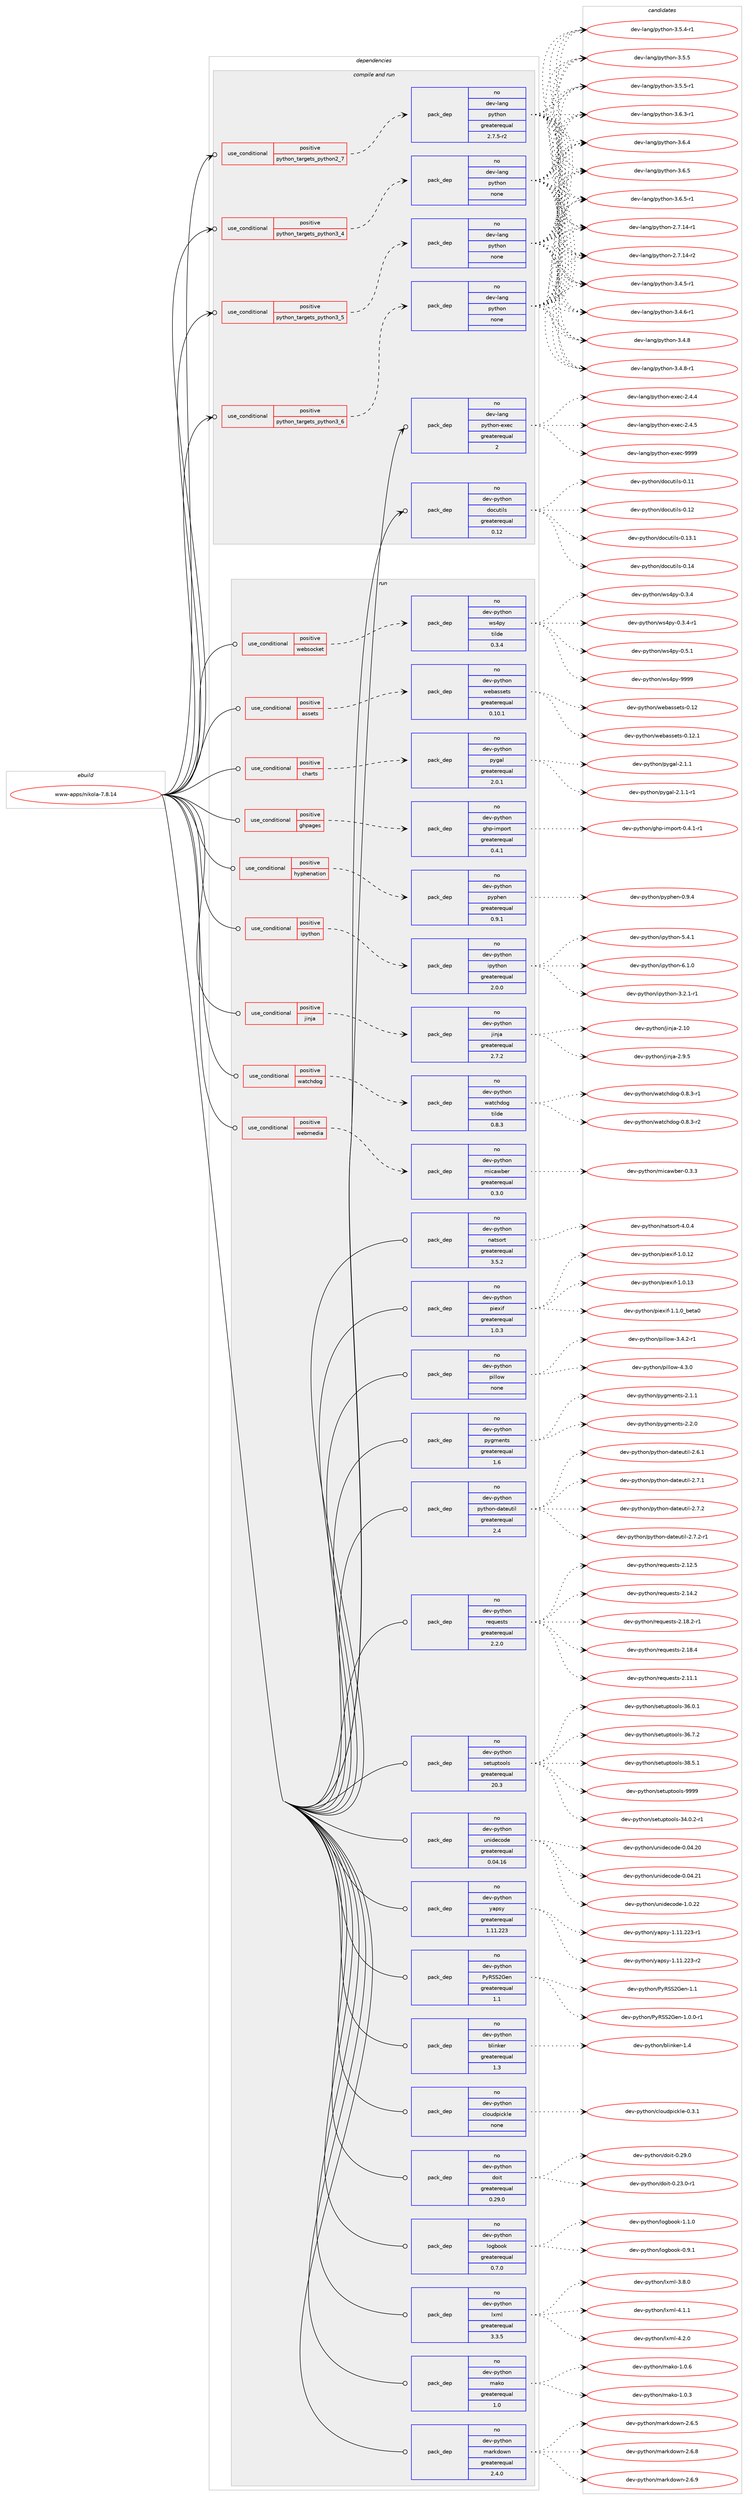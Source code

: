 digraph prolog {

# *************
# Graph options
# *************

newrank=true;
concentrate=true;
compound=true;
graph [rankdir=LR,fontname=Helvetica,fontsize=10,ranksep=1.5];#, ranksep=2.5, nodesep=0.2];
edge  [arrowhead=vee];
node  [fontname=Helvetica,fontsize=10];

# **********
# The ebuild
# **********

subgraph cluster_leftcol {
color=gray;
rank=same;
label=<<i>ebuild</i>>;
id [label="www-apps/nikola-7.8.14", color=red, width=4, href="../www-apps/nikola-7.8.14.svg"];
}

# ****************
# The dependencies
# ****************

subgraph cluster_midcol {
color=gray;
label=<<i>dependencies</i>>;
subgraph cluster_compile {
fillcolor="#eeeeee";
style=filled;
label=<<i>compile</i>>;
}
subgraph cluster_compileandrun {
fillcolor="#eeeeee";
style=filled;
label=<<i>compile and run</i>>;
subgraph cond728 {
dependency8189 [label=<<TABLE BORDER="0" CELLBORDER="1" CELLSPACING="0" CELLPADDING="4"><TR><TD ROWSPAN="3" CELLPADDING="10">use_conditional</TD></TR><TR><TD>positive</TD></TR><TR><TD>python_targets_python2_7</TD></TR></TABLE>>, shape=none, color=red];
subgraph pack7375 {
dependency8190 [label=<<TABLE BORDER="0" CELLBORDER="1" CELLSPACING="0" CELLPADDING="4" WIDTH="220"><TR><TD ROWSPAN="6" CELLPADDING="30">pack_dep</TD></TR><TR><TD WIDTH="110">no</TD></TR><TR><TD>dev-lang</TD></TR><TR><TD>python</TD></TR><TR><TD>greaterequal</TD></TR><TR><TD>2.7.5-r2</TD></TR></TABLE>>, shape=none, color=blue];
}
dependency8189:e -> dependency8190:w [weight=20,style="dashed",arrowhead="vee"];
}
id:e -> dependency8189:w [weight=20,style="solid",arrowhead="odotvee"];
subgraph cond729 {
dependency8191 [label=<<TABLE BORDER="0" CELLBORDER="1" CELLSPACING="0" CELLPADDING="4"><TR><TD ROWSPAN="3" CELLPADDING="10">use_conditional</TD></TR><TR><TD>positive</TD></TR><TR><TD>python_targets_python3_4</TD></TR></TABLE>>, shape=none, color=red];
subgraph pack7376 {
dependency8192 [label=<<TABLE BORDER="0" CELLBORDER="1" CELLSPACING="0" CELLPADDING="4" WIDTH="220"><TR><TD ROWSPAN="6" CELLPADDING="30">pack_dep</TD></TR><TR><TD WIDTH="110">no</TD></TR><TR><TD>dev-lang</TD></TR><TR><TD>python</TD></TR><TR><TD>none</TD></TR><TR><TD></TD></TR></TABLE>>, shape=none, color=blue];
}
dependency8191:e -> dependency8192:w [weight=20,style="dashed",arrowhead="vee"];
}
id:e -> dependency8191:w [weight=20,style="solid",arrowhead="odotvee"];
subgraph cond730 {
dependency8193 [label=<<TABLE BORDER="0" CELLBORDER="1" CELLSPACING="0" CELLPADDING="4"><TR><TD ROWSPAN="3" CELLPADDING="10">use_conditional</TD></TR><TR><TD>positive</TD></TR><TR><TD>python_targets_python3_5</TD></TR></TABLE>>, shape=none, color=red];
subgraph pack7377 {
dependency8194 [label=<<TABLE BORDER="0" CELLBORDER="1" CELLSPACING="0" CELLPADDING="4" WIDTH="220"><TR><TD ROWSPAN="6" CELLPADDING="30">pack_dep</TD></TR><TR><TD WIDTH="110">no</TD></TR><TR><TD>dev-lang</TD></TR><TR><TD>python</TD></TR><TR><TD>none</TD></TR><TR><TD></TD></TR></TABLE>>, shape=none, color=blue];
}
dependency8193:e -> dependency8194:w [weight=20,style="dashed",arrowhead="vee"];
}
id:e -> dependency8193:w [weight=20,style="solid",arrowhead="odotvee"];
subgraph cond731 {
dependency8195 [label=<<TABLE BORDER="0" CELLBORDER="1" CELLSPACING="0" CELLPADDING="4"><TR><TD ROWSPAN="3" CELLPADDING="10">use_conditional</TD></TR><TR><TD>positive</TD></TR><TR><TD>python_targets_python3_6</TD></TR></TABLE>>, shape=none, color=red];
subgraph pack7378 {
dependency8196 [label=<<TABLE BORDER="0" CELLBORDER="1" CELLSPACING="0" CELLPADDING="4" WIDTH="220"><TR><TD ROWSPAN="6" CELLPADDING="30">pack_dep</TD></TR><TR><TD WIDTH="110">no</TD></TR><TR><TD>dev-lang</TD></TR><TR><TD>python</TD></TR><TR><TD>none</TD></TR><TR><TD></TD></TR></TABLE>>, shape=none, color=blue];
}
dependency8195:e -> dependency8196:w [weight=20,style="dashed",arrowhead="vee"];
}
id:e -> dependency8195:w [weight=20,style="solid",arrowhead="odotvee"];
subgraph pack7379 {
dependency8197 [label=<<TABLE BORDER="0" CELLBORDER="1" CELLSPACING="0" CELLPADDING="4" WIDTH="220"><TR><TD ROWSPAN="6" CELLPADDING="30">pack_dep</TD></TR><TR><TD WIDTH="110">no</TD></TR><TR><TD>dev-lang</TD></TR><TR><TD>python-exec</TD></TR><TR><TD>greaterequal</TD></TR><TR><TD>2</TD></TR></TABLE>>, shape=none, color=blue];
}
id:e -> dependency8197:w [weight=20,style="solid",arrowhead="odotvee"];
subgraph pack7380 {
dependency8198 [label=<<TABLE BORDER="0" CELLBORDER="1" CELLSPACING="0" CELLPADDING="4" WIDTH="220"><TR><TD ROWSPAN="6" CELLPADDING="30">pack_dep</TD></TR><TR><TD WIDTH="110">no</TD></TR><TR><TD>dev-python</TD></TR><TR><TD>docutils</TD></TR><TR><TD>greaterequal</TD></TR><TR><TD>0.12</TD></TR></TABLE>>, shape=none, color=blue];
}
id:e -> dependency8198:w [weight=20,style="solid",arrowhead="odotvee"];
}
subgraph cluster_run {
fillcolor="#eeeeee";
style=filled;
label=<<i>run</i>>;
subgraph cond732 {
dependency8199 [label=<<TABLE BORDER="0" CELLBORDER="1" CELLSPACING="0" CELLPADDING="4"><TR><TD ROWSPAN="3" CELLPADDING="10">use_conditional</TD></TR><TR><TD>positive</TD></TR><TR><TD>assets</TD></TR></TABLE>>, shape=none, color=red];
subgraph pack7381 {
dependency8200 [label=<<TABLE BORDER="0" CELLBORDER="1" CELLSPACING="0" CELLPADDING="4" WIDTH="220"><TR><TD ROWSPAN="6" CELLPADDING="30">pack_dep</TD></TR><TR><TD WIDTH="110">no</TD></TR><TR><TD>dev-python</TD></TR><TR><TD>webassets</TD></TR><TR><TD>greaterequal</TD></TR><TR><TD>0.10.1</TD></TR></TABLE>>, shape=none, color=blue];
}
dependency8199:e -> dependency8200:w [weight=20,style="dashed",arrowhead="vee"];
}
id:e -> dependency8199:w [weight=20,style="solid",arrowhead="odot"];
subgraph cond733 {
dependency8201 [label=<<TABLE BORDER="0" CELLBORDER="1" CELLSPACING="0" CELLPADDING="4"><TR><TD ROWSPAN="3" CELLPADDING="10">use_conditional</TD></TR><TR><TD>positive</TD></TR><TR><TD>charts</TD></TR></TABLE>>, shape=none, color=red];
subgraph pack7382 {
dependency8202 [label=<<TABLE BORDER="0" CELLBORDER="1" CELLSPACING="0" CELLPADDING="4" WIDTH="220"><TR><TD ROWSPAN="6" CELLPADDING="30">pack_dep</TD></TR><TR><TD WIDTH="110">no</TD></TR><TR><TD>dev-python</TD></TR><TR><TD>pygal</TD></TR><TR><TD>greaterequal</TD></TR><TR><TD>2.0.1</TD></TR></TABLE>>, shape=none, color=blue];
}
dependency8201:e -> dependency8202:w [weight=20,style="dashed",arrowhead="vee"];
}
id:e -> dependency8201:w [weight=20,style="solid",arrowhead="odot"];
subgraph cond734 {
dependency8203 [label=<<TABLE BORDER="0" CELLBORDER="1" CELLSPACING="0" CELLPADDING="4"><TR><TD ROWSPAN="3" CELLPADDING="10">use_conditional</TD></TR><TR><TD>positive</TD></TR><TR><TD>ghpages</TD></TR></TABLE>>, shape=none, color=red];
subgraph pack7383 {
dependency8204 [label=<<TABLE BORDER="0" CELLBORDER="1" CELLSPACING="0" CELLPADDING="4" WIDTH="220"><TR><TD ROWSPAN="6" CELLPADDING="30">pack_dep</TD></TR><TR><TD WIDTH="110">no</TD></TR><TR><TD>dev-python</TD></TR><TR><TD>ghp-import</TD></TR><TR><TD>greaterequal</TD></TR><TR><TD>0.4.1</TD></TR></TABLE>>, shape=none, color=blue];
}
dependency8203:e -> dependency8204:w [weight=20,style="dashed",arrowhead="vee"];
}
id:e -> dependency8203:w [weight=20,style="solid",arrowhead="odot"];
subgraph cond735 {
dependency8205 [label=<<TABLE BORDER="0" CELLBORDER="1" CELLSPACING="0" CELLPADDING="4"><TR><TD ROWSPAN="3" CELLPADDING="10">use_conditional</TD></TR><TR><TD>positive</TD></TR><TR><TD>hyphenation</TD></TR></TABLE>>, shape=none, color=red];
subgraph pack7384 {
dependency8206 [label=<<TABLE BORDER="0" CELLBORDER="1" CELLSPACING="0" CELLPADDING="4" WIDTH="220"><TR><TD ROWSPAN="6" CELLPADDING="30">pack_dep</TD></TR><TR><TD WIDTH="110">no</TD></TR><TR><TD>dev-python</TD></TR><TR><TD>pyphen</TD></TR><TR><TD>greaterequal</TD></TR><TR><TD>0.9.1</TD></TR></TABLE>>, shape=none, color=blue];
}
dependency8205:e -> dependency8206:w [weight=20,style="dashed",arrowhead="vee"];
}
id:e -> dependency8205:w [weight=20,style="solid",arrowhead="odot"];
subgraph cond736 {
dependency8207 [label=<<TABLE BORDER="0" CELLBORDER="1" CELLSPACING="0" CELLPADDING="4"><TR><TD ROWSPAN="3" CELLPADDING="10">use_conditional</TD></TR><TR><TD>positive</TD></TR><TR><TD>ipython</TD></TR></TABLE>>, shape=none, color=red];
subgraph pack7385 {
dependency8208 [label=<<TABLE BORDER="0" CELLBORDER="1" CELLSPACING="0" CELLPADDING="4" WIDTH="220"><TR><TD ROWSPAN="6" CELLPADDING="30">pack_dep</TD></TR><TR><TD WIDTH="110">no</TD></TR><TR><TD>dev-python</TD></TR><TR><TD>ipython</TD></TR><TR><TD>greaterequal</TD></TR><TR><TD>2.0.0</TD></TR></TABLE>>, shape=none, color=blue];
}
dependency8207:e -> dependency8208:w [weight=20,style="dashed",arrowhead="vee"];
}
id:e -> dependency8207:w [weight=20,style="solid",arrowhead="odot"];
subgraph cond737 {
dependency8209 [label=<<TABLE BORDER="0" CELLBORDER="1" CELLSPACING="0" CELLPADDING="4"><TR><TD ROWSPAN="3" CELLPADDING="10">use_conditional</TD></TR><TR><TD>positive</TD></TR><TR><TD>jinja</TD></TR></TABLE>>, shape=none, color=red];
subgraph pack7386 {
dependency8210 [label=<<TABLE BORDER="0" CELLBORDER="1" CELLSPACING="0" CELLPADDING="4" WIDTH="220"><TR><TD ROWSPAN="6" CELLPADDING="30">pack_dep</TD></TR><TR><TD WIDTH="110">no</TD></TR><TR><TD>dev-python</TD></TR><TR><TD>jinja</TD></TR><TR><TD>greaterequal</TD></TR><TR><TD>2.7.2</TD></TR></TABLE>>, shape=none, color=blue];
}
dependency8209:e -> dependency8210:w [weight=20,style="dashed",arrowhead="vee"];
}
id:e -> dependency8209:w [weight=20,style="solid",arrowhead="odot"];
subgraph cond738 {
dependency8211 [label=<<TABLE BORDER="0" CELLBORDER="1" CELLSPACING="0" CELLPADDING="4"><TR><TD ROWSPAN="3" CELLPADDING="10">use_conditional</TD></TR><TR><TD>positive</TD></TR><TR><TD>watchdog</TD></TR></TABLE>>, shape=none, color=red];
subgraph pack7387 {
dependency8212 [label=<<TABLE BORDER="0" CELLBORDER="1" CELLSPACING="0" CELLPADDING="4" WIDTH="220"><TR><TD ROWSPAN="6" CELLPADDING="30">pack_dep</TD></TR><TR><TD WIDTH="110">no</TD></TR><TR><TD>dev-python</TD></TR><TR><TD>watchdog</TD></TR><TR><TD>tilde</TD></TR><TR><TD>0.8.3</TD></TR></TABLE>>, shape=none, color=blue];
}
dependency8211:e -> dependency8212:w [weight=20,style="dashed",arrowhead="vee"];
}
id:e -> dependency8211:w [weight=20,style="solid",arrowhead="odot"];
subgraph cond739 {
dependency8213 [label=<<TABLE BORDER="0" CELLBORDER="1" CELLSPACING="0" CELLPADDING="4"><TR><TD ROWSPAN="3" CELLPADDING="10">use_conditional</TD></TR><TR><TD>positive</TD></TR><TR><TD>webmedia</TD></TR></TABLE>>, shape=none, color=red];
subgraph pack7388 {
dependency8214 [label=<<TABLE BORDER="0" CELLBORDER="1" CELLSPACING="0" CELLPADDING="4" WIDTH="220"><TR><TD ROWSPAN="6" CELLPADDING="30">pack_dep</TD></TR><TR><TD WIDTH="110">no</TD></TR><TR><TD>dev-python</TD></TR><TR><TD>micawber</TD></TR><TR><TD>greaterequal</TD></TR><TR><TD>0.3.0</TD></TR></TABLE>>, shape=none, color=blue];
}
dependency8213:e -> dependency8214:w [weight=20,style="dashed",arrowhead="vee"];
}
id:e -> dependency8213:w [weight=20,style="solid",arrowhead="odot"];
subgraph cond740 {
dependency8215 [label=<<TABLE BORDER="0" CELLBORDER="1" CELLSPACING="0" CELLPADDING="4"><TR><TD ROWSPAN="3" CELLPADDING="10">use_conditional</TD></TR><TR><TD>positive</TD></TR><TR><TD>websocket</TD></TR></TABLE>>, shape=none, color=red];
subgraph pack7389 {
dependency8216 [label=<<TABLE BORDER="0" CELLBORDER="1" CELLSPACING="0" CELLPADDING="4" WIDTH="220"><TR><TD ROWSPAN="6" CELLPADDING="30">pack_dep</TD></TR><TR><TD WIDTH="110">no</TD></TR><TR><TD>dev-python</TD></TR><TR><TD>ws4py</TD></TR><TR><TD>tilde</TD></TR><TR><TD>0.3.4</TD></TR></TABLE>>, shape=none, color=blue];
}
dependency8215:e -> dependency8216:w [weight=20,style="dashed",arrowhead="vee"];
}
id:e -> dependency8215:w [weight=20,style="solid",arrowhead="odot"];
subgraph pack7390 {
dependency8217 [label=<<TABLE BORDER="0" CELLBORDER="1" CELLSPACING="0" CELLPADDING="4" WIDTH="220"><TR><TD ROWSPAN="6" CELLPADDING="30">pack_dep</TD></TR><TR><TD WIDTH="110">no</TD></TR><TR><TD>dev-python</TD></TR><TR><TD>PyRSS2Gen</TD></TR><TR><TD>greaterequal</TD></TR><TR><TD>1.1</TD></TR></TABLE>>, shape=none, color=blue];
}
id:e -> dependency8217:w [weight=20,style="solid",arrowhead="odot"];
subgraph pack7391 {
dependency8218 [label=<<TABLE BORDER="0" CELLBORDER="1" CELLSPACING="0" CELLPADDING="4" WIDTH="220"><TR><TD ROWSPAN="6" CELLPADDING="30">pack_dep</TD></TR><TR><TD WIDTH="110">no</TD></TR><TR><TD>dev-python</TD></TR><TR><TD>blinker</TD></TR><TR><TD>greaterequal</TD></TR><TR><TD>1.3</TD></TR></TABLE>>, shape=none, color=blue];
}
id:e -> dependency8218:w [weight=20,style="solid",arrowhead="odot"];
subgraph pack7392 {
dependency8219 [label=<<TABLE BORDER="0" CELLBORDER="1" CELLSPACING="0" CELLPADDING="4" WIDTH="220"><TR><TD ROWSPAN="6" CELLPADDING="30">pack_dep</TD></TR><TR><TD WIDTH="110">no</TD></TR><TR><TD>dev-python</TD></TR><TR><TD>cloudpickle</TD></TR><TR><TD>none</TD></TR><TR><TD></TD></TR></TABLE>>, shape=none, color=blue];
}
id:e -> dependency8219:w [weight=20,style="solid",arrowhead="odot"];
subgraph pack7393 {
dependency8220 [label=<<TABLE BORDER="0" CELLBORDER="1" CELLSPACING="0" CELLPADDING="4" WIDTH="220"><TR><TD ROWSPAN="6" CELLPADDING="30">pack_dep</TD></TR><TR><TD WIDTH="110">no</TD></TR><TR><TD>dev-python</TD></TR><TR><TD>doit</TD></TR><TR><TD>greaterequal</TD></TR><TR><TD>0.29.0</TD></TR></TABLE>>, shape=none, color=blue];
}
id:e -> dependency8220:w [weight=20,style="solid",arrowhead="odot"];
subgraph pack7394 {
dependency8221 [label=<<TABLE BORDER="0" CELLBORDER="1" CELLSPACING="0" CELLPADDING="4" WIDTH="220"><TR><TD ROWSPAN="6" CELLPADDING="30">pack_dep</TD></TR><TR><TD WIDTH="110">no</TD></TR><TR><TD>dev-python</TD></TR><TR><TD>logbook</TD></TR><TR><TD>greaterequal</TD></TR><TR><TD>0.7.0</TD></TR></TABLE>>, shape=none, color=blue];
}
id:e -> dependency8221:w [weight=20,style="solid",arrowhead="odot"];
subgraph pack7395 {
dependency8222 [label=<<TABLE BORDER="0" CELLBORDER="1" CELLSPACING="0" CELLPADDING="4" WIDTH="220"><TR><TD ROWSPAN="6" CELLPADDING="30">pack_dep</TD></TR><TR><TD WIDTH="110">no</TD></TR><TR><TD>dev-python</TD></TR><TR><TD>lxml</TD></TR><TR><TD>greaterequal</TD></TR><TR><TD>3.3.5</TD></TR></TABLE>>, shape=none, color=blue];
}
id:e -> dependency8222:w [weight=20,style="solid",arrowhead="odot"];
subgraph pack7396 {
dependency8223 [label=<<TABLE BORDER="0" CELLBORDER="1" CELLSPACING="0" CELLPADDING="4" WIDTH="220"><TR><TD ROWSPAN="6" CELLPADDING="30">pack_dep</TD></TR><TR><TD WIDTH="110">no</TD></TR><TR><TD>dev-python</TD></TR><TR><TD>mako</TD></TR><TR><TD>greaterequal</TD></TR><TR><TD>1.0</TD></TR></TABLE>>, shape=none, color=blue];
}
id:e -> dependency8223:w [weight=20,style="solid",arrowhead="odot"];
subgraph pack7397 {
dependency8224 [label=<<TABLE BORDER="0" CELLBORDER="1" CELLSPACING="0" CELLPADDING="4" WIDTH="220"><TR><TD ROWSPAN="6" CELLPADDING="30">pack_dep</TD></TR><TR><TD WIDTH="110">no</TD></TR><TR><TD>dev-python</TD></TR><TR><TD>markdown</TD></TR><TR><TD>greaterequal</TD></TR><TR><TD>2.4.0</TD></TR></TABLE>>, shape=none, color=blue];
}
id:e -> dependency8224:w [weight=20,style="solid",arrowhead="odot"];
subgraph pack7398 {
dependency8225 [label=<<TABLE BORDER="0" CELLBORDER="1" CELLSPACING="0" CELLPADDING="4" WIDTH="220"><TR><TD ROWSPAN="6" CELLPADDING="30">pack_dep</TD></TR><TR><TD WIDTH="110">no</TD></TR><TR><TD>dev-python</TD></TR><TR><TD>natsort</TD></TR><TR><TD>greaterequal</TD></TR><TR><TD>3.5.2</TD></TR></TABLE>>, shape=none, color=blue];
}
id:e -> dependency8225:w [weight=20,style="solid",arrowhead="odot"];
subgraph pack7399 {
dependency8226 [label=<<TABLE BORDER="0" CELLBORDER="1" CELLSPACING="0" CELLPADDING="4" WIDTH="220"><TR><TD ROWSPAN="6" CELLPADDING="30">pack_dep</TD></TR><TR><TD WIDTH="110">no</TD></TR><TR><TD>dev-python</TD></TR><TR><TD>piexif</TD></TR><TR><TD>greaterequal</TD></TR><TR><TD>1.0.3</TD></TR></TABLE>>, shape=none, color=blue];
}
id:e -> dependency8226:w [weight=20,style="solid",arrowhead="odot"];
subgraph pack7400 {
dependency8227 [label=<<TABLE BORDER="0" CELLBORDER="1" CELLSPACING="0" CELLPADDING="4" WIDTH="220"><TR><TD ROWSPAN="6" CELLPADDING="30">pack_dep</TD></TR><TR><TD WIDTH="110">no</TD></TR><TR><TD>dev-python</TD></TR><TR><TD>pillow</TD></TR><TR><TD>none</TD></TR><TR><TD></TD></TR></TABLE>>, shape=none, color=blue];
}
id:e -> dependency8227:w [weight=20,style="solid",arrowhead="odot"];
subgraph pack7401 {
dependency8228 [label=<<TABLE BORDER="0" CELLBORDER="1" CELLSPACING="0" CELLPADDING="4" WIDTH="220"><TR><TD ROWSPAN="6" CELLPADDING="30">pack_dep</TD></TR><TR><TD WIDTH="110">no</TD></TR><TR><TD>dev-python</TD></TR><TR><TD>pygments</TD></TR><TR><TD>greaterequal</TD></TR><TR><TD>1.6</TD></TR></TABLE>>, shape=none, color=blue];
}
id:e -> dependency8228:w [weight=20,style="solid",arrowhead="odot"];
subgraph pack7402 {
dependency8229 [label=<<TABLE BORDER="0" CELLBORDER="1" CELLSPACING="0" CELLPADDING="4" WIDTH="220"><TR><TD ROWSPAN="6" CELLPADDING="30">pack_dep</TD></TR><TR><TD WIDTH="110">no</TD></TR><TR><TD>dev-python</TD></TR><TR><TD>python-dateutil</TD></TR><TR><TD>greaterequal</TD></TR><TR><TD>2.4</TD></TR></TABLE>>, shape=none, color=blue];
}
id:e -> dependency8229:w [weight=20,style="solid",arrowhead="odot"];
subgraph pack7403 {
dependency8230 [label=<<TABLE BORDER="0" CELLBORDER="1" CELLSPACING="0" CELLPADDING="4" WIDTH="220"><TR><TD ROWSPAN="6" CELLPADDING="30">pack_dep</TD></TR><TR><TD WIDTH="110">no</TD></TR><TR><TD>dev-python</TD></TR><TR><TD>requests</TD></TR><TR><TD>greaterequal</TD></TR><TR><TD>2.2.0</TD></TR></TABLE>>, shape=none, color=blue];
}
id:e -> dependency8230:w [weight=20,style="solid",arrowhead="odot"];
subgraph pack7404 {
dependency8231 [label=<<TABLE BORDER="0" CELLBORDER="1" CELLSPACING="0" CELLPADDING="4" WIDTH="220"><TR><TD ROWSPAN="6" CELLPADDING="30">pack_dep</TD></TR><TR><TD WIDTH="110">no</TD></TR><TR><TD>dev-python</TD></TR><TR><TD>setuptools</TD></TR><TR><TD>greaterequal</TD></TR><TR><TD>20.3</TD></TR></TABLE>>, shape=none, color=blue];
}
id:e -> dependency8231:w [weight=20,style="solid",arrowhead="odot"];
subgraph pack7405 {
dependency8232 [label=<<TABLE BORDER="0" CELLBORDER="1" CELLSPACING="0" CELLPADDING="4" WIDTH="220"><TR><TD ROWSPAN="6" CELLPADDING="30">pack_dep</TD></TR><TR><TD WIDTH="110">no</TD></TR><TR><TD>dev-python</TD></TR><TR><TD>unidecode</TD></TR><TR><TD>greaterequal</TD></TR><TR><TD>0.04.16</TD></TR></TABLE>>, shape=none, color=blue];
}
id:e -> dependency8232:w [weight=20,style="solid",arrowhead="odot"];
subgraph pack7406 {
dependency8233 [label=<<TABLE BORDER="0" CELLBORDER="1" CELLSPACING="0" CELLPADDING="4" WIDTH="220"><TR><TD ROWSPAN="6" CELLPADDING="30">pack_dep</TD></TR><TR><TD WIDTH="110">no</TD></TR><TR><TD>dev-python</TD></TR><TR><TD>yapsy</TD></TR><TR><TD>greaterequal</TD></TR><TR><TD>1.11.223</TD></TR></TABLE>>, shape=none, color=blue];
}
id:e -> dependency8233:w [weight=20,style="solid",arrowhead="odot"];
}
}

# **************
# The candidates
# **************

subgraph cluster_choices {
rank=same;
color=gray;
label=<<i>candidates</i>>;

subgraph choice7375 {
color=black;
nodesep=1;
choice100101118451089711010347112121116104111110455046554649524511449 [label="dev-lang/python-2.7.14-r1", color=red, width=4,href="../dev-lang/python-2.7.14-r1.svg"];
choice100101118451089711010347112121116104111110455046554649524511450 [label="dev-lang/python-2.7.14-r2", color=red, width=4,href="../dev-lang/python-2.7.14-r2.svg"];
choice1001011184510897110103471121211161041111104551465246534511449 [label="dev-lang/python-3.4.5-r1", color=red, width=4,href="../dev-lang/python-3.4.5-r1.svg"];
choice1001011184510897110103471121211161041111104551465246544511449 [label="dev-lang/python-3.4.6-r1", color=red, width=4,href="../dev-lang/python-3.4.6-r1.svg"];
choice100101118451089711010347112121116104111110455146524656 [label="dev-lang/python-3.4.8", color=red, width=4,href="../dev-lang/python-3.4.8.svg"];
choice1001011184510897110103471121211161041111104551465246564511449 [label="dev-lang/python-3.4.8-r1", color=red, width=4,href="../dev-lang/python-3.4.8-r1.svg"];
choice1001011184510897110103471121211161041111104551465346524511449 [label="dev-lang/python-3.5.4-r1", color=red, width=4,href="../dev-lang/python-3.5.4-r1.svg"];
choice100101118451089711010347112121116104111110455146534653 [label="dev-lang/python-3.5.5", color=red, width=4,href="../dev-lang/python-3.5.5.svg"];
choice1001011184510897110103471121211161041111104551465346534511449 [label="dev-lang/python-3.5.5-r1", color=red, width=4,href="../dev-lang/python-3.5.5-r1.svg"];
choice1001011184510897110103471121211161041111104551465446514511449 [label="dev-lang/python-3.6.3-r1", color=red, width=4,href="../dev-lang/python-3.6.3-r1.svg"];
choice100101118451089711010347112121116104111110455146544652 [label="dev-lang/python-3.6.4", color=red, width=4,href="../dev-lang/python-3.6.4.svg"];
choice100101118451089711010347112121116104111110455146544653 [label="dev-lang/python-3.6.5", color=red, width=4,href="../dev-lang/python-3.6.5.svg"];
choice1001011184510897110103471121211161041111104551465446534511449 [label="dev-lang/python-3.6.5-r1", color=red, width=4,href="../dev-lang/python-3.6.5-r1.svg"];
dependency8190:e -> choice100101118451089711010347112121116104111110455046554649524511449:w [style=dotted,weight="100"];
dependency8190:e -> choice100101118451089711010347112121116104111110455046554649524511450:w [style=dotted,weight="100"];
dependency8190:e -> choice1001011184510897110103471121211161041111104551465246534511449:w [style=dotted,weight="100"];
dependency8190:e -> choice1001011184510897110103471121211161041111104551465246544511449:w [style=dotted,weight="100"];
dependency8190:e -> choice100101118451089711010347112121116104111110455146524656:w [style=dotted,weight="100"];
dependency8190:e -> choice1001011184510897110103471121211161041111104551465246564511449:w [style=dotted,weight="100"];
dependency8190:e -> choice1001011184510897110103471121211161041111104551465346524511449:w [style=dotted,weight="100"];
dependency8190:e -> choice100101118451089711010347112121116104111110455146534653:w [style=dotted,weight="100"];
dependency8190:e -> choice1001011184510897110103471121211161041111104551465346534511449:w [style=dotted,weight="100"];
dependency8190:e -> choice1001011184510897110103471121211161041111104551465446514511449:w [style=dotted,weight="100"];
dependency8190:e -> choice100101118451089711010347112121116104111110455146544652:w [style=dotted,weight="100"];
dependency8190:e -> choice100101118451089711010347112121116104111110455146544653:w [style=dotted,weight="100"];
dependency8190:e -> choice1001011184510897110103471121211161041111104551465446534511449:w [style=dotted,weight="100"];
}
subgraph choice7376 {
color=black;
nodesep=1;
choice100101118451089711010347112121116104111110455046554649524511449 [label="dev-lang/python-2.7.14-r1", color=red, width=4,href="../dev-lang/python-2.7.14-r1.svg"];
choice100101118451089711010347112121116104111110455046554649524511450 [label="dev-lang/python-2.7.14-r2", color=red, width=4,href="../dev-lang/python-2.7.14-r2.svg"];
choice1001011184510897110103471121211161041111104551465246534511449 [label="dev-lang/python-3.4.5-r1", color=red, width=4,href="../dev-lang/python-3.4.5-r1.svg"];
choice1001011184510897110103471121211161041111104551465246544511449 [label="dev-lang/python-3.4.6-r1", color=red, width=4,href="../dev-lang/python-3.4.6-r1.svg"];
choice100101118451089711010347112121116104111110455146524656 [label="dev-lang/python-3.4.8", color=red, width=4,href="../dev-lang/python-3.4.8.svg"];
choice1001011184510897110103471121211161041111104551465246564511449 [label="dev-lang/python-3.4.8-r1", color=red, width=4,href="../dev-lang/python-3.4.8-r1.svg"];
choice1001011184510897110103471121211161041111104551465346524511449 [label="dev-lang/python-3.5.4-r1", color=red, width=4,href="../dev-lang/python-3.5.4-r1.svg"];
choice100101118451089711010347112121116104111110455146534653 [label="dev-lang/python-3.5.5", color=red, width=4,href="../dev-lang/python-3.5.5.svg"];
choice1001011184510897110103471121211161041111104551465346534511449 [label="dev-lang/python-3.5.5-r1", color=red, width=4,href="../dev-lang/python-3.5.5-r1.svg"];
choice1001011184510897110103471121211161041111104551465446514511449 [label="dev-lang/python-3.6.3-r1", color=red, width=4,href="../dev-lang/python-3.6.3-r1.svg"];
choice100101118451089711010347112121116104111110455146544652 [label="dev-lang/python-3.6.4", color=red, width=4,href="../dev-lang/python-3.6.4.svg"];
choice100101118451089711010347112121116104111110455146544653 [label="dev-lang/python-3.6.5", color=red, width=4,href="../dev-lang/python-3.6.5.svg"];
choice1001011184510897110103471121211161041111104551465446534511449 [label="dev-lang/python-3.6.5-r1", color=red, width=4,href="../dev-lang/python-3.6.5-r1.svg"];
dependency8192:e -> choice100101118451089711010347112121116104111110455046554649524511449:w [style=dotted,weight="100"];
dependency8192:e -> choice100101118451089711010347112121116104111110455046554649524511450:w [style=dotted,weight="100"];
dependency8192:e -> choice1001011184510897110103471121211161041111104551465246534511449:w [style=dotted,weight="100"];
dependency8192:e -> choice1001011184510897110103471121211161041111104551465246544511449:w [style=dotted,weight="100"];
dependency8192:e -> choice100101118451089711010347112121116104111110455146524656:w [style=dotted,weight="100"];
dependency8192:e -> choice1001011184510897110103471121211161041111104551465246564511449:w [style=dotted,weight="100"];
dependency8192:e -> choice1001011184510897110103471121211161041111104551465346524511449:w [style=dotted,weight="100"];
dependency8192:e -> choice100101118451089711010347112121116104111110455146534653:w [style=dotted,weight="100"];
dependency8192:e -> choice1001011184510897110103471121211161041111104551465346534511449:w [style=dotted,weight="100"];
dependency8192:e -> choice1001011184510897110103471121211161041111104551465446514511449:w [style=dotted,weight="100"];
dependency8192:e -> choice100101118451089711010347112121116104111110455146544652:w [style=dotted,weight="100"];
dependency8192:e -> choice100101118451089711010347112121116104111110455146544653:w [style=dotted,weight="100"];
dependency8192:e -> choice1001011184510897110103471121211161041111104551465446534511449:w [style=dotted,weight="100"];
}
subgraph choice7377 {
color=black;
nodesep=1;
choice100101118451089711010347112121116104111110455046554649524511449 [label="dev-lang/python-2.7.14-r1", color=red, width=4,href="../dev-lang/python-2.7.14-r1.svg"];
choice100101118451089711010347112121116104111110455046554649524511450 [label="dev-lang/python-2.7.14-r2", color=red, width=4,href="../dev-lang/python-2.7.14-r2.svg"];
choice1001011184510897110103471121211161041111104551465246534511449 [label="dev-lang/python-3.4.5-r1", color=red, width=4,href="../dev-lang/python-3.4.5-r1.svg"];
choice1001011184510897110103471121211161041111104551465246544511449 [label="dev-lang/python-3.4.6-r1", color=red, width=4,href="../dev-lang/python-3.4.6-r1.svg"];
choice100101118451089711010347112121116104111110455146524656 [label="dev-lang/python-3.4.8", color=red, width=4,href="../dev-lang/python-3.4.8.svg"];
choice1001011184510897110103471121211161041111104551465246564511449 [label="dev-lang/python-3.4.8-r1", color=red, width=4,href="../dev-lang/python-3.4.8-r1.svg"];
choice1001011184510897110103471121211161041111104551465346524511449 [label="dev-lang/python-3.5.4-r1", color=red, width=4,href="../dev-lang/python-3.5.4-r1.svg"];
choice100101118451089711010347112121116104111110455146534653 [label="dev-lang/python-3.5.5", color=red, width=4,href="../dev-lang/python-3.5.5.svg"];
choice1001011184510897110103471121211161041111104551465346534511449 [label="dev-lang/python-3.5.5-r1", color=red, width=4,href="../dev-lang/python-3.5.5-r1.svg"];
choice1001011184510897110103471121211161041111104551465446514511449 [label="dev-lang/python-3.6.3-r1", color=red, width=4,href="../dev-lang/python-3.6.3-r1.svg"];
choice100101118451089711010347112121116104111110455146544652 [label="dev-lang/python-3.6.4", color=red, width=4,href="../dev-lang/python-3.6.4.svg"];
choice100101118451089711010347112121116104111110455146544653 [label="dev-lang/python-3.6.5", color=red, width=4,href="../dev-lang/python-3.6.5.svg"];
choice1001011184510897110103471121211161041111104551465446534511449 [label="dev-lang/python-3.6.5-r1", color=red, width=4,href="../dev-lang/python-3.6.5-r1.svg"];
dependency8194:e -> choice100101118451089711010347112121116104111110455046554649524511449:w [style=dotted,weight="100"];
dependency8194:e -> choice100101118451089711010347112121116104111110455046554649524511450:w [style=dotted,weight="100"];
dependency8194:e -> choice1001011184510897110103471121211161041111104551465246534511449:w [style=dotted,weight="100"];
dependency8194:e -> choice1001011184510897110103471121211161041111104551465246544511449:w [style=dotted,weight="100"];
dependency8194:e -> choice100101118451089711010347112121116104111110455146524656:w [style=dotted,weight="100"];
dependency8194:e -> choice1001011184510897110103471121211161041111104551465246564511449:w [style=dotted,weight="100"];
dependency8194:e -> choice1001011184510897110103471121211161041111104551465346524511449:w [style=dotted,weight="100"];
dependency8194:e -> choice100101118451089711010347112121116104111110455146534653:w [style=dotted,weight="100"];
dependency8194:e -> choice1001011184510897110103471121211161041111104551465346534511449:w [style=dotted,weight="100"];
dependency8194:e -> choice1001011184510897110103471121211161041111104551465446514511449:w [style=dotted,weight="100"];
dependency8194:e -> choice100101118451089711010347112121116104111110455146544652:w [style=dotted,weight="100"];
dependency8194:e -> choice100101118451089711010347112121116104111110455146544653:w [style=dotted,weight="100"];
dependency8194:e -> choice1001011184510897110103471121211161041111104551465446534511449:w [style=dotted,weight="100"];
}
subgraph choice7378 {
color=black;
nodesep=1;
choice100101118451089711010347112121116104111110455046554649524511449 [label="dev-lang/python-2.7.14-r1", color=red, width=4,href="../dev-lang/python-2.7.14-r1.svg"];
choice100101118451089711010347112121116104111110455046554649524511450 [label="dev-lang/python-2.7.14-r2", color=red, width=4,href="../dev-lang/python-2.7.14-r2.svg"];
choice1001011184510897110103471121211161041111104551465246534511449 [label="dev-lang/python-3.4.5-r1", color=red, width=4,href="../dev-lang/python-3.4.5-r1.svg"];
choice1001011184510897110103471121211161041111104551465246544511449 [label="dev-lang/python-3.4.6-r1", color=red, width=4,href="../dev-lang/python-3.4.6-r1.svg"];
choice100101118451089711010347112121116104111110455146524656 [label="dev-lang/python-3.4.8", color=red, width=4,href="../dev-lang/python-3.4.8.svg"];
choice1001011184510897110103471121211161041111104551465246564511449 [label="dev-lang/python-3.4.8-r1", color=red, width=4,href="../dev-lang/python-3.4.8-r1.svg"];
choice1001011184510897110103471121211161041111104551465346524511449 [label="dev-lang/python-3.5.4-r1", color=red, width=4,href="../dev-lang/python-3.5.4-r1.svg"];
choice100101118451089711010347112121116104111110455146534653 [label="dev-lang/python-3.5.5", color=red, width=4,href="../dev-lang/python-3.5.5.svg"];
choice1001011184510897110103471121211161041111104551465346534511449 [label="dev-lang/python-3.5.5-r1", color=red, width=4,href="../dev-lang/python-3.5.5-r1.svg"];
choice1001011184510897110103471121211161041111104551465446514511449 [label="dev-lang/python-3.6.3-r1", color=red, width=4,href="../dev-lang/python-3.6.3-r1.svg"];
choice100101118451089711010347112121116104111110455146544652 [label="dev-lang/python-3.6.4", color=red, width=4,href="../dev-lang/python-3.6.4.svg"];
choice100101118451089711010347112121116104111110455146544653 [label="dev-lang/python-3.6.5", color=red, width=4,href="../dev-lang/python-3.6.5.svg"];
choice1001011184510897110103471121211161041111104551465446534511449 [label="dev-lang/python-3.6.5-r1", color=red, width=4,href="../dev-lang/python-3.6.5-r1.svg"];
dependency8196:e -> choice100101118451089711010347112121116104111110455046554649524511449:w [style=dotted,weight="100"];
dependency8196:e -> choice100101118451089711010347112121116104111110455046554649524511450:w [style=dotted,weight="100"];
dependency8196:e -> choice1001011184510897110103471121211161041111104551465246534511449:w [style=dotted,weight="100"];
dependency8196:e -> choice1001011184510897110103471121211161041111104551465246544511449:w [style=dotted,weight="100"];
dependency8196:e -> choice100101118451089711010347112121116104111110455146524656:w [style=dotted,weight="100"];
dependency8196:e -> choice1001011184510897110103471121211161041111104551465246564511449:w [style=dotted,weight="100"];
dependency8196:e -> choice1001011184510897110103471121211161041111104551465346524511449:w [style=dotted,weight="100"];
dependency8196:e -> choice100101118451089711010347112121116104111110455146534653:w [style=dotted,weight="100"];
dependency8196:e -> choice1001011184510897110103471121211161041111104551465346534511449:w [style=dotted,weight="100"];
dependency8196:e -> choice1001011184510897110103471121211161041111104551465446514511449:w [style=dotted,weight="100"];
dependency8196:e -> choice100101118451089711010347112121116104111110455146544652:w [style=dotted,weight="100"];
dependency8196:e -> choice100101118451089711010347112121116104111110455146544653:w [style=dotted,weight="100"];
dependency8196:e -> choice1001011184510897110103471121211161041111104551465446534511449:w [style=dotted,weight="100"];
}
subgraph choice7379 {
color=black;
nodesep=1;
choice1001011184510897110103471121211161041111104510112010199455046524652 [label="dev-lang/python-exec-2.4.4", color=red, width=4,href="../dev-lang/python-exec-2.4.4.svg"];
choice1001011184510897110103471121211161041111104510112010199455046524653 [label="dev-lang/python-exec-2.4.5", color=red, width=4,href="../dev-lang/python-exec-2.4.5.svg"];
choice10010111845108971101034711212111610411111045101120101994557575757 [label="dev-lang/python-exec-9999", color=red, width=4,href="../dev-lang/python-exec-9999.svg"];
dependency8197:e -> choice1001011184510897110103471121211161041111104510112010199455046524652:w [style=dotted,weight="100"];
dependency8197:e -> choice1001011184510897110103471121211161041111104510112010199455046524653:w [style=dotted,weight="100"];
dependency8197:e -> choice10010111845108971101034711212111610411111045101120101994557575757:w [style=dotted,weight="100"];
}
subgraph choice7380 {
color=black;
nodesep=1;
choice1001011184511212111610411111047100111991171161051081154548464949 [label="dev-python/docutils-0.11", color=red, width=4,href="../dev-python/docutils-0.11.svg"];
choice1001011184511212111610411111047100111991171161051081154548464950 [label="dev-python/docutils-0.12", color=red, width=4,href="../dev-python/docutils-0.12.svg"];
choice10010111845112121116104111110471001119911711610510811545484649514649 [label="dev-python/docutils-0.13.1", color=red, width=4,href="../dev-python/docutils-0.13.1.svg"];
choice1001011184511212111610411111047100111991171161051081154548464952 [label="dev-python/docutils-0.14", color=red, width=4,href="../dev-python/docutils-0.14.svg"];
dependency8198:e -> choice1001011184511212111610411111047100111991171161051081154548464949:w [style=dotted,weight="100"];
dependency8198:e -> choice1001011184511212111610411111047100111991171161051081154548464950:w [style=dotted,weight="100"];
dependency8198:e -> choice10010111845112121116104111110471001119911711610510811545484649514649:w [style=dotted,weight="100"];
dependency8198:e -> choice1001011184511212111610411111047100111991171161051081154548464952:w [style=dotted,weight="100"];
}
subgraph choice7381 {
color=black;
nodesep=1;
choice100101118451121211161041111104711910198971151151011161154548464950 [label="dev-python/webassets-0.12", color=red, width=4,href="../dev-python/webassets-0.12.svg"];
choice1001011184511212111610411111047119101989711511510111611545484649504649 [label="dev-python/webassets-0.12.1", color=red, width=4,href="../dev-python/webassets-0.12.1.svg"];
dependency8200:e -> choice100101118451121211161041111104711910198971151151011161154548464950:w [style=dotted,weight="100"];
dependency8200:e -> choice1001011184511212111610411111047119101989711511510111611545484649504649:w [style=dotted,weight="100"];
}
subgraph choice7382 {
color=black;
nodesep=1;
choice100101118451121211161041111104711212110397108455046494649 [label="dev-python/pygal-2.1.1", color=red, width=4,href="../dev-python/pygal-2.1.1.svg"];
choice1001011184511212111610411111047112121103971084550464946494511449 [label="dev-python/pygal-2.1.1-r1", color=red, width=4,href="../dev-python/pygal-2.1.1-r1.svg"];
dependency8202:e -> choice100101118451121211161041111104711212110397108455046494649:w [style=dotted,weight="100"];
dependency8202:e -> choice1001011184511212111610411111047112121103971084550464946494511449:w [style=dotted,weight="100"];
}
subgraph choice7383 {
color=black;
nodesep=1;
choice1001011184511212111610411111047103104112451051091121111141164548465246494511449 [label="dev-python/ghp-import-0.4.1-r1", color=red, width=4,href="../dev-python/ghp-import-0.4.1-r1.svg"];
dependency8204:e -> choice1001011184511212111610411111047103104112451051091121111141164548465246494511449:w [style=dotted,weight="100"];
}
subgraph choice7384 {
color=black;
nodesep=1;
choice1001011184511212111610411111047112121112104101110454846574652 [label="dev-python/pyphen-0.9.4", color=red, width=4,href="../dev-python/pyphen-0.9.4.svg"];
dependency8206:e -> choice1001011184511212111610411111047112121112104101110454846574652:w [style=dotted,weight="100"];
}
subgraph choice7385 {
color=black;
nodesep=1;
choice10010111845112121116104111110471051121211161041111104551465046494511449 [label="dev-python/ipython-3.2.1-r1", color=red, width=4,href="../dev-python/ipython-3.2.1-r1.svg"];
choice1001011184511212111610411111047105112121116104111110455346524649 [label="dev-python/ipython-5.4.1", color=red, width=4,href="../dev-python/ipython-5.4.1.svg"];
choice1001011184511212111610411111047105112121116104111110455446494648 [label="dev-python/ipython-6.1.0", color=red, width=4,href="../dev-python/ipython-6.1.0.svg"];
dependency8208:e -> choice10010111845112121116104111110471051121211161041111104551465046494511449:w [style=dotted,weight="100"];
dependency8208:e -> choice1001011184511212111610411111047105112121116104111110455346524649:w [style=dotted,weight="100"];
dependency8208:e -> choice1001011184511212111610411111047105112121116104111110455446494648:w [style=dotted,weight="100"];
}
subgraph choice7386 {
color=black;
nodesep=1;
choice1001011184511212111610411111047106105110106974550464948 [label="dev-python/jinja-2.10", color=red, width=4,href="../dev-python/jinja-2.10.svg"];
choice100101118451121211161041111104710610511010697455046574653 [label="dev-python/jinja-2.9.5", color=red, width=4,href="../dev-python/jinja-2.9.5.svg"];
dependency8210:e -> choice1001011184511212111610411111047106105110106974550464948:w [style=dotted,weight="100"];
dependency8210:e -> choice100101118451121211161041111104710610511010697455046574653:w [style=dotted,weight="100"];
}
subgraph choice7387 {
color=black;
nodesep=1;
choice100101118451121211161041111104711997116991041001111034548465646514511449 [label="dev-python/watchdog-0.8.3-r1", color=red, width=4,href="../dev-python/watchdog-0.8.3-r1.svg"];
choice100101118451121211161041111104711997116991041001111034548465646514511450 [label="dev-python/watchdog-0.8.3-r2", color=red, width=4,href="../dev-python/watchdog-0.8.3-r2.svg"];
dependency8212:e -> choice100101118451121211161041111104711997116991041001111034548465646514511449:w [style=dotted,weight="100"];
dependency8212:e -> choice100101118451121211161041111104711997116991041001111034548465646514511450:w [style=dotted,weight="100"];
}
subgraph choice7388 {
color=black;
nodesep=1;
choice1001011184511212111610411111047109105999711998101114454846514651 [label="dev-python/micawber-0.3.3", color=red, width=4,href="../dev-python/micawber-0.3.3.svg"];
dependency8214:e -> choice1001011184511212111610411111047109105999711998101114454846514651:w [style=dotted,weight="100"];
}
subgraph choice7389 {
color=black;
nodesep=1;
choice100101118451121211161041111104711911552112121454846514652 [label="dev-python/ws4py-0.3.4", color=red, width=4,href="../dev-python/ws4py-0.3.4.svg"];
choice1001011184511212111610411111047119115521121214548465146524511449 [label="dev-python/ws4py-0.3.4-r1", color=red, width=4,href="../dev-python/ws4py-0.3.4-r1.svg"];
choice100101118451121211161041111104711911552112121454846534649 [label="dev-python/ws4py-0.5.1", color=red, width=4,href="../dev-python/ws4py-0.5.1.svg"];
choice1001011184511212111610411111047119115521121214557575757 [label="dev-python/ws4py-9999", color=red, width=4,href="../dev-python/ws4py-9999.svg"];
dependency8216:e -> choice100101118451121211161041111104711911552112121454846514652:w [style=dotted,weight="100"];
dependency8216:e -> choice1001011184511212111610411111047119115521121214548465146524511449:w [style=dotted,weight="100"];
dependency8216:e -> choice100101118451121211161041111104711911552112121454846534649:w [style=dotted,weight="100"];
dependency8216:e -> choice1001011184511212111610411111047119115521121214557575757:w [style=dotted,weight="100"];
}
subgraph choice7390 {
color=black;
nodesep=1;
choice10010111845112121116104111110478012182838350711011104549464846484511449 [label="dev-python/PyRSS2Gen-1.0.0-r1", color=red, width=4,href="../dev-python/PyRSS2Gen-1.0.0-r1.svg"];
choice100101118451121211161041111104780121828383507110111045494649 [label="dev-python/PyRSS2Gen-1.1", color=red, width=4,href="../dev-python/PyRSS2Gen-1.1.svg"];
dependency8217:e -> choice10010111845112121116104111110478012182838350711011104549464846484511449:w [style=dotted,weight="100"];
dependency8217:e -> choice100101118451121211161041111104780121828383507110111045494649:w [style=dotted,weight="100"];
}
subgraph choice7391 {
color=black;
nodesep=1;
choice10010111845112121116104111110479810810511010710111445494652 [label="dev-python/blinker-1.4", color=red, width=4,href="../dev-python/blinker-1.4.svg"];
dependency8218:e -> choice10010111845112121116104111110479810810511010710111445494652:w [style=dotted,weight="100"];
}
subgraph choice7392 {
color=black;
nodesep=1;
choice10010111845112121116104111110479910811111710011210599107108101454846514649 [label="dev-python/cloudpickle-0.3.1", color=red, width=4,href="../dev-python/cloudpickle-0.3.1.svg"];
dependency8219:e -> choice10010111845112121116104111110479910811111710011210599107108101454846514649:w [style=dotted,weight="100"];
}
subgraph choice7393 {
color=black;
nodesep=1;
choice1001011184511212111610411111047100111105116454846505146484511449 [label="dev-python/doit-0.23.0-r1", color=red, width=4,href="../dev-python/doit-0.23.0-r1.svg"];
choice100101118451121211161041111104710011110511645484650574648 [label="dev-python/doit-0.29.0", color=red, width=4,href="../dev-python/doit-0.29.0.svg"];
dependency8220:e -> choice1001011184511212111610411111047100111105116454846505146484511449:w [style=dotted,weight="100"];
dependency8220:e -> choice100101118451121211161041111104710011110511645484650574648:w [style=dotted,weight="100"];
}
subgraph choice7394 {
color=black;
nodesep=1;
choice100101118451121211161041111104710811110398111111107454846574649 [label="dev-python/logbook-0.9.1", color=red, width=4,href="../dev-python/logbook-0.9.1.svg"];
choice100101118451121211161041111104710811110398111111107454946494648 [label="dev-python/logbook-1.1.0", color=red, width=4,href="../dev-python/logbook-1.1.0.svg"];
dependency8221:e -> choice100101118451121211161041111104710811110398111111107454846574649:w [style=dotted,weight="100"];
dependency8221:e -> choice100101118451121211161041111104710811110398111111107454946494648:w [style=dotted,weight="100"];
}
subgraph choice7395 {
color=black;
nodesep=1;
choice1001011184511212111610411111047108120109108455146564648 [label="dev-python/lxml-3.8.0", color=red, width=4,href="../dev-python/lxml-3.8.0.svg"];
choice1001011184511212111610411111047108120109108455246494649 [label="dev-python/lxml-4.1.1", color=red, width=4,href="../dev-python/lxml-4.1.1.svg"];
choice1001011184511212111610411111047108120109108455246504648 [label="dev-python/lxml-4.2.0", color=red, width=4,href="../dev-python/lxml-4.2.0.svg"];
dependency8222:e -> choice1001011184511212111610411111047108120109108455146564648:w [style=dotted,weight="100"];
dependency8222:e -> choice1001011184511212111610411111047108120109108455246494649:w [style=dotted,weight="100"];
dependency8222:e -> choice1001011184511212111610411111047108120109108455246504648:w [style=dotted,weight="100"];
}
subgraph choice7396 {
color=black;
nodesep=1;
choice100101118451121211161041111104710997107111454946484651 [label="dev-python/mako-1.0.3", color=red, width=4,href="../dev-python/mako-1.0.3.svg"];
choice100101118451121211161041111104710997107111454946484654 [label="dev-python/mako-1.0.6", color=red, width=4,href="../dev-python/mako-1.0.6.svg"];
dependency8223:e -> choice100101118451121211161041111104710997107111454946484651:w [style=dotted,weight="100"];
dependency8223:e -> choice100101118451121211161041111104710997107111454946484654:w [style=dotted,weight="100"];
}
subgraph choice7397 {
color=black;
nodesep=1;
choice100101118451121211161041111104710997114107100111119110455046544653 [label="dev-python/markdown-2.6.5", color=red, width=4,href="../dev-python/markdown-2.6.5.svg"];
choice100101118451121211161041111104710997114107100111119110455046544656 [label="dev-python/markdown-2.6.8", color=red, width=4,href="../dev-python/markdown-2.6.8.svg"];
choice100101118451121211161041111104710997114107100111119110455046544657 [label="dev-python/markdown-2.6.9", color=red, width=4,href="../dev-python/markdown-2.6.9.svg"];
dependency8224:e -> choice100101118451121211161041111104710997114107100111119110455046544653:w [style=dotted,weight="100"];
dependency8224:e -> choice100101118451121211161041111104710997114107100111119110455046544656:w [style=dotted,weight="100"];
dependency8224:e -> choice100101118451121211161041111104710997114107100111119110455046544657:w [style=dotted,weight="100"];
}
subgraph choice7398 {
color=black;
nodesep=1;
choice100101118451121211161041111104711097116115111114116455246484652 [label="dev-python/natsort-4.0.4", color=red, width=4,href="../dev-python/natsort-4.0.4.svg"];
dependency8225:e -> choice100101118451121211161041111104711097116115111114116455246484652:w [style=dotted,weight="100"];
}
subgraph choice7399 {
color=black;
nodesep=1;
choice100101118451121211161041111104711210510112010510245494648464950 [label="dev-python/piexif-1.0.12", color=red, width=4,href="../dev-python/piexif-1.0.12.svg"];
choice100101118451121211161041111104711210510112010510245494648464951 [label="dev-python/piexif-1.0.13", color=red, width=4,href="../dev-python/piexif-1.0.13.svg"];
choice100101118451121211161041111104711210510112010510245494649464895981011169748 [label="dev-python/piexif-1.1.0_beta0", color=red, width=4,href="../dev-python/piexif-1.1.0_beta0.svg"];
dependency8226:e -> choice100101118451121211161041111104711210510112010510245494648464950:w [style=dotted,weight="100"];
dependency8226:e -> choice100101118451121211161041111104711210510112010510245494648464951:w [style=dotted,weight="100"];
dependency8226:e -> choice100101118451121211161041111104711210510112010510245494649464895981011169748:w [style=dotted,weight="100"];
}
subgraph choice7400 {
color=black;
nodesep=1;
choice10010111845112121116104111110471121051081081111194551465246504511449 [label="dev-python/pillow-3.4.2-r1", color=red, width=4,href="../dev-python/pillow-3.4.2-r1.svg"];
choice1001011184511212111610411111047112105108108111119455246514648 [label="dev-python/pillow-4.3.0", color=red, width=4,href="../dev-python/pillow-4.3.0.svg"];
dependency8227:e -> choice10010111845112121116104111110471121051081081111194551465246504511449:w [style=dotted,weight="100"];
dependency8227:e -> choice1001011184511212111610411111047112105108108111119455246514648:w [style=dotted,weight="100"];
}
subgraph choice7401 {
color=black;
nodesep=1;
choice1001011184511212111610411111047112121103109101110116115455046494649 [label="dev-python/pygments-2.1.1", color=red, width=4,href="../dev-python/pygments-2.1.1.svg"];
choice1001011184511212111610411111047112121103109101110116115455046504648 [label="dev-python/pygments-2.2.0", color=red, width=4,href="../dev-python/pygments-2.2.0.svg"];
dependency8228:e -> choice1001011184511212111610411111047112121103109101110116115455046494649:w [style=dotted,weight="100"];
dependency8228:e -> choice1001011184511212111610411111047112121103109101110116115455046504648:w [style=dotted,weight="100"];
}
subgraph choice7402 {
color=black;
nodesep=1;
choice10010111845112121116104111110471121211161041111104510097116101117116105108455046544649 [label="dev-python/python-dateutil-2.6.1", color=red, width=4,href="../dev-python/python-dateutil-2.6.1.svg"];
choice10010111845112121116104111110471121211161041111104510097116101117116105108455046554649 [label="dev-python/python-dateutil-2.7.1", color=red, width=4,href="../dev-python/python-dateutil-2.7.1.svg"];
choice10010111845112121116104111110471121211161041111104510097116101117116105108455046554650 [label="dev-python/python-dateutil-2.7.2", color=red, width=4,href="../dev-python/python-dateutil-2.7.2.svg"];
choice100101118451121211161041111104711212111610411111045100971161011171161051084550465546504511449 [label="dev-python/python-dateutil-2.7.2-r1", color=red, width=4,href="../dev-python/python-dateutil-2.7.2-r1.svg"];
dependency8229:e -> choice10010111845112121116104111110471121211161041111104510097116101117116105108455046544649:w [style=dotted,weight="100"];
dependency8229:e -> choice10010111845112121116104111110471121211161041111104510097116101117116105108455046554649:w [style=dotted,weight="100"];
dependency8229:e -> choice10010111845112121116104111110471121211161041111104510097116101117116105108455046554650:w [style=dotted,weight="100"];
dependency8229:e -> choice100101118451121211161041111104711212111610411111045100971161011171161051084550465546504511449:w [style=dotted,weight="100"];
}
subgraph choice7403 {
color=black;
nodesep=1;
choice100101118451121211161041111104711410111311710111511611545504649494649 [label="dev-python/requests-2.11.1", color=red, width=4,href="../dev-python/requests-2.11.1.svg"];
choice100101118451121211161041111104711410111311710111511611545504649504653 [label="dev-python/requests-2.12.5", color=red, width=4,href="../dev-python/requests-2.12.5.svg"];
choice100101118451121211161041111104711410111311710111511611545504649524650 [label="dev-python/requests-2.14.2", color=red, width=4,href="../dev-python/requests-2.14.2.svg"];
choice1001011184511212111610411111047114101113117101115116115455046495646504511449 [label="dev-python/requests-2.18.2-r1", color=red, width=4,href="../dev-python/requests-2.18.2-r1.svg"];
choice100101118451121211161041111104711410111311710111511611545504649564652 [label="dev-python/requests-2.18.4", color=red, width=4,href="../dev-python/requests-2.18.4.svg"];
dependency8230:e -> choice100101118451121211161041111104711410111311710111511611545504649494649:w [style=dotted,weight="100"];
dependency8230:e -> choice100101118451121211161041111104711410111311710111511611545504649504653:w [style=dotted,weight="100"];
dependency8230:e -> choice100101118451121211161041111104711410111311710111511611545504649524650:w [style=dotted,weight="100"];
dependency8230:e -> choice1001011184511212111610411111047114101113117101115116115455046495646504511449:w [style=dotted,weight="100"];
dependency8230:e -> choice100101118451121211161041111104711410111311710111511611545504649564652:w [style=dotted,weight="100"];
}
subgraph choice7404 {
color=black;
nodesep=1;
choice1001011184511212111610411111047115101116117112116111111108115455152464846504511449 [label="dev-python/setuptools-34.0.2-r1", color=red, width=4,href="../dev-python/setuptools-34.0.2-r1.svg"];
choice100101118451121211161041111104711510111611711211611111110811545515446484649 [label="dev-python/setuptools-36.0.1", color=red, width=4,href="../dev-python/setuptools-36.0.1.svg"];
choice100101118451121211161041111104711510111611711211611111110811545515446554650 [label="dev-python/setuptools-36.7.2", color=red, width=4,href="../dev-python/setuptools-36.7.2.svg"];
choice100101118451121211161041111104711510111611711211611111110811545515646534649 [label="dev-python/setuptools-38.5.1", color=red, width=4,href="../dev-python/setuptools-38.5.1.svg"];
choice10010111845112121116104111110471151011161171121161111111081154557575757 [label="dev-python/setuptools-9999", color=red, width=4,href="../dev-python/setuptools-9999.svg"];
dependency8231:e -> choice1001011184511212111610411111047115101116117112116111111108115455152464846504511449:w [style=dotted,weight="100"];
dependency8231:e -> choice100101118451121211161041111104711510111611711211611111110811545515446484649:w [style=dotted,weight="100"];
dependency8231:e -> choice100101118451121211161041111104711510111611711211611111110811545515446554650:w [style=dotted,weight="100"];
dependency8231:e -> choice100101118451121211161041111104711510111611711211611111110811545515646534649:w [style=dotted,weight="100"];
dependency8231:e -> choice10010111845112121116104111110471151011161171121161111111081154557575757:w [style=dotted,weight="100"];
}
subgraph choice7405 {
color=black;
nodesep=1;
choice1001011184511212111610411111047117110105100101991111001014548464852465048 [label="dev-python/unidecode-0.04.20", color=red, width=4,href="../dev-python/unidecode-0.04.20.svg"];
choice1001011184511212111610411111047117110105100101991111001014548464852465049 [label="dev-python/unidecode-0.04.21", color=red, width=4,href="../dev-python/unidecode-0.04.21.svg"];
choice10010111845112121116104111110471171101051001019911110010145494648465050 [label="dev-python/unidecode-1.0.22", color=red, width=4,href="../dev-python/unidecode-1.0.22.svg"];
dependency8232:e -> choice1001011184511212111610411111047117110105100101991111001014548464852465048:w [style=dotted,weight="100"];
dependency8232:e -> choice1001011184511212111610411111047117110105100101991111001014548464852465049:w [style=dotted,weight="100"];
dependency8232:e -> choice10010111845112121116104111110471171101051001019911110010145494648465050:w [style=dotted,weight="100"];
}
subgraph choice7406 {
color=black;
nodesep=1;
choice1001011184511212111610411111047121971121151214549464949465050514511449 [label="dev-python/yapsy-1.11.223-r1", color=red, width=4,href="../dev-python/yapsy-1.11.223-r1.svg"];
choice1001011184511212111610411111047121971121151214549464949465050514511450 [label="dev-python/yapsy-1.11.223-r2", color=red, width=4,href="../dev-python/yapsy-1.11.223-r2.svg"];
dependency8233:e -> choice1001011184511212111610411111047121971121151214549464949465050514511449:w [style=dotted,weight="100"];
dependency8233:e -> choice1001011184511212111610411111047121971121151214549464949465050514511450:w [style=dotted,weight="100"];
}
}

}
